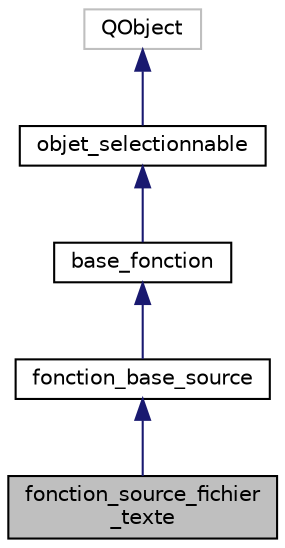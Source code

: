 digraph "fonction_source_fichier_texte"
{
  edge [fontname="Helvetica",fontsize="10",labelfontname="Helvetica",labelfontsize="10"];
  node [fontname="Helvetica",fontsize="10",shape=record];
  Node0 [label="fonction_source_fichier\l_texte",height=0.2,width=0.4,color="black", fillcolor="grey75", style="filled", fontcolor="black"];
  Node1 -> Node0 [dir="back",color="midnightblue",fontsize="10",style="solid",fontname="Helvetica"];
  Node1 [label="fonction_base_source",height=0.2,width=0.4,color="black", fillcolor="white", style="filled",URL="$classfonction__base__source.html"];
  Node2 -> Node1 [dir="back",color="midnightblue",fontsize="10",style="solid",fontname="Helvetica"];
  Node2 [label="base_fonction",height=0.2,width=0.4,color="black", fillcolor="white", style="filled",URL="$classbase__fonction.html",tooltip="Classe décrivant une fonction de conversion d&#39;un texte. "];
  Node3 -> Node2 [dir="back",color="midnightblue",fontsize="10",style="solid",fontname="Helvetica"];
  Node3 [label="objet_selectionnable",height=0.2,width=0.4,color="black", fillcolor="white", style="filled",URL="$classobjet__selectionnable.html"];
  Node4 -> Node3 [dir="back",color="midnightblue",fontsize="10",style="solid",fontname="Helvetica"];
  Node4 [label="QObject",height=0.2,width=0.4,color="grey75", fillcolor="white", style="filled"];
}
